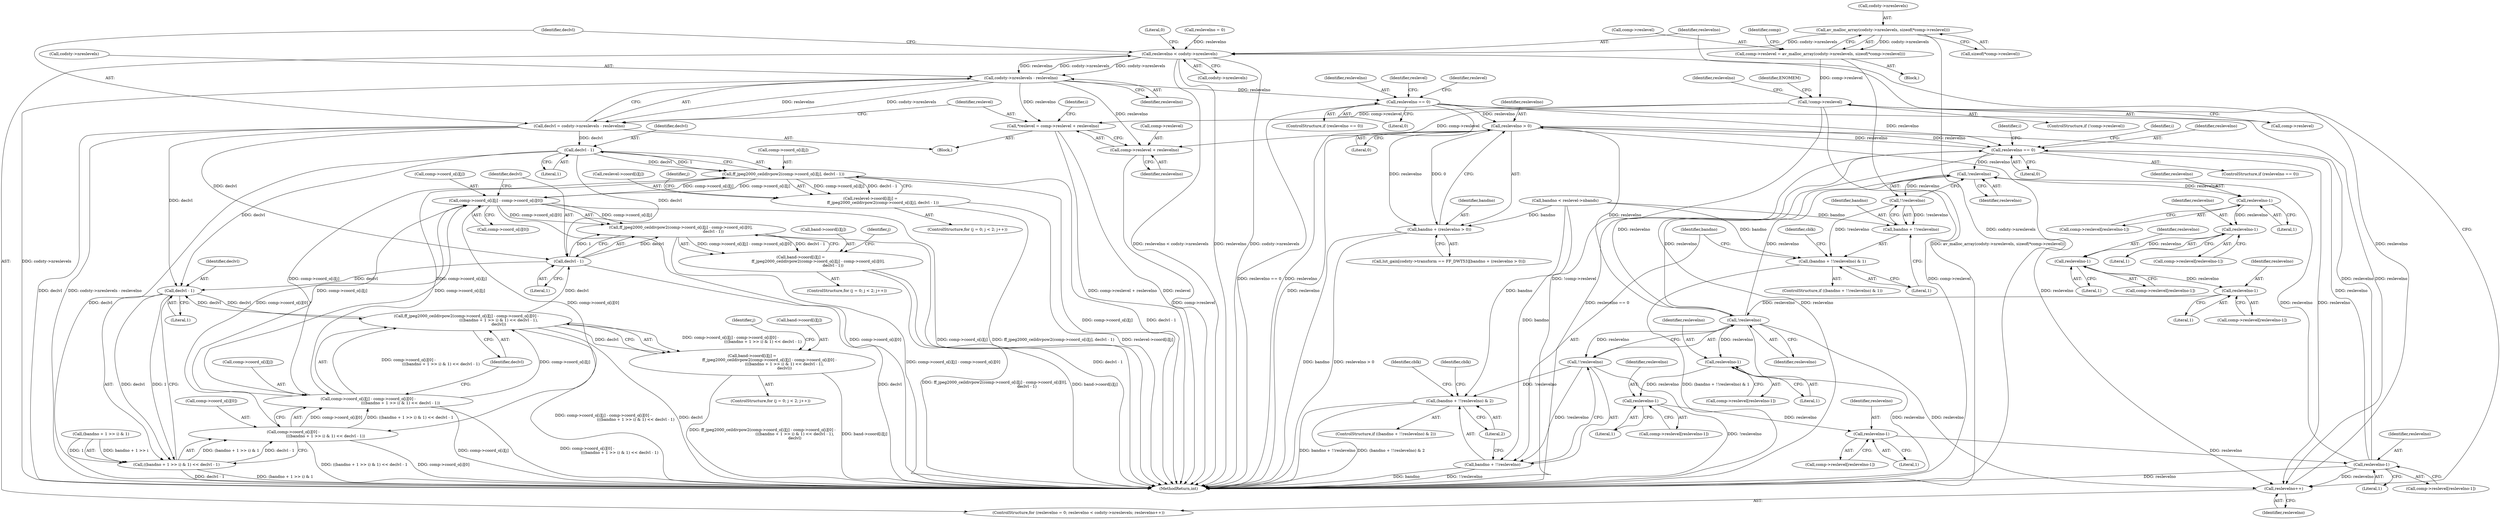digraph "0_FFmpeg_912ce9dd2080c5837285a471d750fa311e09b555_0@API" {
"1000284" [label="(Call,av_malloc_array(codsty->nreslevels, sizeof(*comp->reslevel)))"];
"1000280" [label="(Call,comp->reslevel = av_malloc_array(codsty->nreslevels, sizeof(*comp->reslevel)))"];
"1000294" [label="(Call,!comp->reslevel)"];
"1000322" [label="(Call,*reslevel = comp->reslevel + reslevelno)"];
"1000324" [label="(Call,comp->reslevel + reslevelno)"];
"1000305" [label="(Call,reslevelno < codsty->nreslevels)"];
"1000316" [label="(Call,codsty->nreslevels - reslevelno)"];
"1000314" [label="(Call,declvl = codsty->nreslevels - reslevelno)"];
"1000363" [label="(Call,declvl - 1)"];
"1000355" [label="(Call,ff_jpeg2000_ceildivpow2(comp->coord_o[i][j], declvl - 1))"];
"1000347" [label="(Call,reslevel->coord[i][j] =\n                    ff_jpeg2000_ceildivpow2(comp->coord_o[i][j], declvl - 1))"];
"1000694" [label="(Call,comp->coord_o[i][j] - comp->coord_o[i][0])"];
"1000693" [label="(Call,ff_jpeg2000_ceildivpow2(comp->coord_o[i][j] - comp->coord_o[i][0],\n                                                    declvl - 1))"];
"1000685" [label="(Call,band->coord[i][j] =\n                            ff_jpeg2000_ceildivpow2(comp->coord_o[i][j] - comp->coord_o[i][0],\n                                                    declvl - 1))"];
"1000773" [label="(Call,comp->coord_o[i][j] - comp->coord_o[i][0] -\n                                                    (((bandno + 1 >> i) & 1) << declvl - 1))"];
"1000772" [label="(Call,ff_jpeg2000_ceildivpow2(comp->coord_o[i][j] - comp->coord_o[i][0] -\n                                                    (((bandno + 1 >> i) & 1) << declvl - 1),\n                                                    declvl))"];
"1000709" [label="(Call,declvl - 1)"];
"1000797" [label="(Call,declvl - 1)"];
"1000789" [label="(Call,((bandno + 1 >> i) & 1) << declvl - 1)"];
"1000781" [label="(Call,comp->coord_o[i][0] -\n                                                    (((bandno + 1 >> i) & 1) << declvl - 1))"];
"1000764" [label="(Call,band->coord[i][j] =\n                            ff_jpeg2000_ceildivpow2(comp->coord_o[i][j] - comp->coord_o[i][0] -\n                                                    (((bandno + 1 >> i) & 1) << declvl - 1),\n                                                    declvl))"];
"1000385" [label="(Call,reslevelno == 0)"];
"1000310" [label="(Call,reslevelno++)"];
"1000573" [label="(Call,reslevelno > 0)"];
"1000571" [label="(Call,bandno + (reslevelno > 0))"];
"1000663" [label="(Call,reslevelno == 0)"];
"1001393" [label="(Call,!reslevelno)"];
"1001392" [label="(Call,!!reslevelno)"];
"1001389" [label="(Call,(bandno + !!reslevelno) & 1)"];
"1001390" [label="(Call,bandno + !!reslevelno)"];
"1001413" [label="(Call,reslevelno-1)"];
"1001426" [label="(Call,reslevelno-1)"];
"1001448" [label="(Call,reslevelno-1)"];
"1001461" [label="(Call,reslevelno-1)"];
"1001472" [label="(Call,!reslevelno)"];
"1001471" [label="(Call,!!reslevelno)"];
"1001468" [label="(Call,(bandno + !!reslevelno) & 2)"];
"1001469" [label="(Call,bandno + !!reslevelno)"];
"1001492" [label="(Call,reslevelno-1)"];
"1001505" [label="(Call,reslevelno-1)"];
"1001527" [label="(Call,reslevelno-1)"];
"1001540" [label="(Call,reslevelno-1)"];
"1000781" [label="(Call,comp->coord_o[i][0] -\n                                                    (((bandno + 1 >> i) & 1) << declvl - 1))"];
"1001427" [label="(Identifier,reslevelno)"];
"1000563" [label="(Call,lut_gain[codsty->transform == FF_DWT53][bandno + (reslevelno > 0)])"];
"1001468" [label="(Call,(bandno + !!reslevelno) & 2)"];
"1001426" [label="(Call,reslevelno-1)"];
"1000800" [label="(Identifier,declvl)"];
"1001548" [label="(Identifier,cblk)"];
"1000710" [label="(Identifier,declvl)"];
"1000281" [label="(Call,comp->reslevel)"];
"1001463" [label="(Literal,1)"];
"1001528" [label="(Identifier,reslevelno)"];
"1001391" [label="(Identifier,bandno)"];
"1001467" [label="(ControlStructure,if ((bandno + !!reslevelno) & 2))"];
"1000665" [label="(Literal,0)"];
"1000314" [label="(Call,declvl = codsty->nreslevels - reslevelno)"];
"1001494" [label="(Literal,1)"];
"1001527" [label="(Call,reslevelno-1)"];
"1001457" [label="(Call,comp->reslevel[reslevelno-1])"];
"1001541" [label="(Identifier,reslevelno)"];
"1000571" [label="(Call,bandno + (reslevelno > 0))"];
"1001536" [label="(Call,comp->reslevel[reslevelno-1])"];
"1000694" [label="(Call,comp->coord_o[i][j] - comp->coord_o[i][0])"];
"1000798" [label="(Identifier,declvl)"];
"1000280" [label="(Call,comp->reslevel = av_malloc_array(codsty->nreslevels, sizeof(*comp->reslevel)))"];
"1000355" [label="(Call,ff_jpeg2000_ceildivpow2(comp->coord_o[i][j], declvl - 1))"];
"1001414" [label="(Identifier,reslevelno)"];
"1001389" [label="(Call,(bandno + !!reslevelno) & 1)"];
"1000311" [label="(Identifier,reslevelno)"];
"1000782" [label="(Call,comp->coord_o[i][0])"];
"1001488" [label="(Call,comp->reslevel[reslevelno-1])"];
"1000384" [label="(ControlStructure,if (reslevelno == 0))"];
"1000285" [label="(Call,codsty->nreslevels)"];
"1000320" [label="(Identifier,reslevelno)"];
"1000387" [label="(Literal,0)"];
"1001422" [label="(Call,comp->reslevel[reslevelno-1])"];
"1000316" [label="(Call,codsty->nreslevels - reslevelno)"];
"1000331" [label="(Identifier,i)"];
"1001573" [label="(MethodReturn,int)"];
"1001480" [label="(Identifier,cblk)"];
"1001401" [label="(Identifier,cblk)"];
"1001461" [label="(Call,reslevelno-1)"];
"1000574" [label="(Identifier,reslevelno)"];
"1000790" [label="(Call,(bandno + 1 >> i) & 1)"];
"1000676" [label="(ControlStructure,for (j = 0; j < 2; j++))"];
"1000664" [label="(Identifier,reslevelno)"];
"1000522" [label="(Call,bandno < reslevel->nbands)"];
"1001394" [label="(Identifier,reslevelno)"];
"1001393" [label="(Call,!reslevelno)"];
"1000702" [label="(Call,comp->coord_o[i][0])"];
"1000789" [label="(Call,((bandno + 1 >> i) & 1) << declvl - 1)"];
"1000356" [label="(Call,comp->coord_o[i][j])"];
"1001450" [label="(Literal,1)"];
"1001469" [label="(Call,bandno + !!reslevelno)"];
"1000774" [label="(Call,comp->coord_o[i][j])"];
"1000312" [label="(Block,)"];
"1000315" [label="(Identifier,declvl)"];
"1000338" [label="(ControlStructure,for (j = 0; j < 2; j++))"];
"1001472" [label="(Call,!reslevelno)"];
"1001449" [label="(Identifier,reslevelno)"];
"1000711" [label="(Literal,1)"];
"1001471" [label="(Call,!!reslevelno)"];
"1001388" [label="(ControlStructure,if ((bandno + !!reslevelno) & 1))"];
"1000328" [label="(Identifier,reslevelno)"];
"1000396" [label="(Identifier,reslevel)"];
"1001474" [label="(Literal,2)"];
"1000295" [label="(Call,comp->reslevel)"];
"1000685" [label="(Call,band->coord[i][j] =\n                            ff_jpeg2000_ceildivpow2(comp->coord_o[i][j] - comp->coord_o[i][0],\n                                                    declvl - 1))"];
"1000695" [label="(Call,comp->coord_o[i][j])"];
"1001542" [label="(Literal,1)"];
"1001501" [label="(Call,comp->reslevel[reslevelno-1])"];
"1001395" [label="(Literal,1)"];
"1001415" [label="(Literal,1)"];
"1000663" [label="(Call,reslevelno == 0)"];
"1000294" [label="(Call,!comp->reslevel)"];
"1000305" [label="(Call,reslevelno < codsty->nreslevels)"];
"1000363" [label="(Call,declvl - 1)"];
"1000140" [label="(Block,)"];
"1000365" [label="(Literal,1)"];
"1000324" [label="(Call,comp->reslevel + reslevelno)"];
"1000765" [label="(Call,band->coord[i][j])"];
"1001392" [label="(Call,!!reslevelno)"];
"1000686" [label="(Call,band->coord[i][j])"];
"1000325" [label="(Call,comp->reslevel)"];
"1001507" [label="(Literal,1)"];
"1001409" [label="(Call,comp->reslevel[reslevelno-1])"];
"1001462" [label="(Identifier,reslevelno)"];
"1001540" [label="(Call,reslevelno-1)"];
"1000797" [label="(Call,declvl - 1)"];
"1000307" [label="(Call,codsty->nreslevels)"];
"1000662" [label="(ControlStructure,if (reslevelno == 0))"];
"1000348" [label="(Call,reslevel->coord[i][j])"];
"1000300" [label="(Identifier,ENOMEM)"];
"1000293" [label="(ControlStructure,if (!comp->reslevel))"];
"1000306" [label="(Identifier,reslevelno)"];
"1000301" [label="(ControlStructure,for (reslevelno = 0; reslevelno < codsty->nreslevels; reslevelno++))"];
"1000346" [label="(Identifier,j)"];
"1000322" [label="(Call,*reslevel = comp->reslevel + reslevelno)"];
"1001572" [label="(Literal,0)"];
"1000693" [label="(Call,ff_jpeg2000_ceildivpow2(comp->coord_o[i][j] - comp->coord_o[i][0],\n                                                    declvl - 1))"];
"1000772" [label="(Call,ff_jpeg2000_ceildivpow2(comp->coord_o[i][j] - comp->coord_o[i][0] -\n                                                    (((bandno + 1 >> i) & 1) << declvl - 1),\n                                                    declvl))"];
"1000288" [label="(Call,sizeof(*comp->reslevel))"];
"1001492" [label="(Call,reslevelno-1)"];
"1001505" [label="(Call,reslevelno-1)"];
"1000296" [label="(Identifier,comp)"];
"1000317" [label="(Call,codsty->nreslevels)"];
"1000763" [label="(Identifier,j)"];
"1000773" [label="(Call,comp->coord_o[i][j] - comp->coord_o[i][0] -\n                                                    (((bandno + 1 >> i) & 1) << declvl - 1))"];
"1001428" [label="(Literal,1)"];
"1000310" [label="(Call,reslevelno++)"];
"1000303" [label="(Identifier,reslevelno)"];
"1000764" [label="(Call,band->coord[i][j] =\n                            ff_jpeg2000_ceildivpow2(comp->coord_o[i][j] - comp->coord_o[i][0] -\n                                                    (((bandno + 1 >> i) & 1) << declvl - 1),\n                                                    declvl))"];
"1000799" [label="(Literal,1)"];
"1001413" [label="(Call,reslevelno-1)"];
"1000575" [label="(Literal,0)"];
"1000748" [label="(Identifier,i)"];
"1000386" [label="(Identifier,reslevelno)"];
"1000572" [label="(Identifier,bandno)"];
"1000323" [label="(Identifier,reslevel)"];
"1000284" [label="(Call,av_malloc_array(codsty->nreslevels, sizeof(*comp->reslevel)))"];
"1001529" [label="(Literal,1)"];
"1000390" [label="(Identifier,reslevel)"];
"1000755" [label="(ControlStructure,for (j = 0; j < 2; j++))"];
"1001493" [label="(Identifier,reslevelno)"];
"1000573" [label="(Call,reslevelno > 0)"];
"1000669" [label="(Identifier,i)"];
"1001506" [label="(Identifier,reslevelno)"];
"1000684" [label="(Identifier,j)"];
"1001470" [label="(Identifier,bandno)"];
"1000709" [label="(Call,declvl - 1)"];
"1000302" [label="(Call,reslevelno = 0)"];
"1000347" [label="(Call,reslevel->coord[i][j] =\n                    ff_jpeg2000_ceildivpow2(comp->coord_o[i][j], declvl - 1))"];
"1001448" [label="(Call,reslevelno-1)"];
"1001523" [label="(Call,comp->reslevel[reslevelno-1])"];
"1000385" [label="(Call,reslevelno == 0)"];
"1001473" [label="(Identifier,reslevelno)"];
"1001390" [label="(Call,bandno + !!reslevelno)"];
"1000364" [label="(Identifier,declvl)"];
"1001444" [label="(Call,comp->reslevel[reslevelno-1])"];
"1000284" -> "1000280"  [label="AST: "];
"1000284" -> "1000288"  [label="CFG: "];
"1000285" -> "1000284"  [label="AST: "];
"1000288" -> "1000284"  [label="AST: "];
"1000280" -> "1000284"  [label="CFG: "];
"1000284" -> "1001573"  [label="DDG: codsty->nreslevels"];
"1000284" -> "1000280"  [label="DDG: codsty->nreslevels"];
"1000284" -> "1000305"  [label="DDG: codsty->nreslevels"];
"1000280" -> "1000140"  [label="AST: "];
"1000281" -> "1000280"  [label="AST: "];
"1000296" -> "1000280"  [label="CFG: "];
"1000280" -> "1001573"  [label="DDG: av_malloc_array(codsty->nreslevels, sizeof(*comp->reslevel))"];
"1000280" -> "1000294"  [label="DDG: comp->reslevel"];
"1000294" -> "1000293"  [label="AST: "];
"1000294" -> "1000295"  [label="CFG: "];
"1000295" -> "1000294"  [label="AST: "];
"1000300" -> "1000294"  [label="CFG: "];
"1000303" -> "1000294"  [label="CFG: "];
"1000294" -> "1001573"  [label="DDG: !comp->reslevel"];
"1000294" -> "1001573"  [label="DDG: comp->reslevel"];
"1000294" -> "1000322"  [label="DDG: comp->reslevel"];
"1000294" -> "1000324"  [label="DDG: comp->reslevel"];
"1000322" -> "1000312"  [label="AST: "];
"1000322" -> "1000324"  [label="CFG: "];
"1000323" -> "1000322"  [label="AST: "];
"1000324" -> "1000322"  [label="AST: "];
"1000331" -> "1000322"  [label="CFG: "];
"1000322" -> "1001573"  [label="DDG: comp->reslevel + reslevelno"];
"1000322" -> "1001573"  [label="DDG: reslevel"];
"1000316" -> "1000322"  [label="DDG: reslevelno"];
"1000324" -> "1000328"  [label="CFG: "];
"1000325" -> "1000324"  [label="AST: "];
"1000328" -> "1000324"  [label="AST: "];
"1000324" -> "1001573"  [label="DDG: comp->reslevel"];
"1000316" -> "1000324"  [label="DDG: reslevelno"];
"1000305" -> "1000301"  [label="AST: "];
"1000305" -> "1000307"  [label="CFG: "];
"1000306" -> "1000305"  [label="AST: "];
"1000307" -> "1000305"  [label="AST: "];
"1000315" -> "1000305"  [label="CFG: "];
"1001572" -> "1000305"  [label="CFG: "];
"1000305" -> "1001573"  [label="DDG: reslevelno < codsty->nreslevels"];
"1000305" -> "1001573"  [label="DDG: codsty->nreslevels"];
"1000305" -> "1001573"  [label="DDG: reslevelno"];
"1000302" -> "1000305"  [label="DDG: reslevelno"];
"1000310" -> "1000305"  [label="DDG: reslevelno"];
"1000316" -> "1000305"  [label="DDG: codsty->nreslevels"];
"1000305" -> "1000316"  [label="DDG: codsty->nreslevels"];
"1000305" -> "1000316"  [label="DDG: reslevelno"];
"1000316" -> "1000314"  [label="AST: "];
"1000316" -> "1000320"  [label="CFG: "];
"1000317" -> "1000316"  [label="AST: "];
"1000320" -> "1000316"  [label="AST: "];
"1000314" -> "1000316"  [label="CFG: "];
"1000316" -> "1001573"  [label="DDG: codsty->nreslevels"];
"1000316" -> "1000314"  [label="DDG: codsty->nreslevels"];
"1000316" -> "1000314"  [label="DDG: reslevelno"];
"1000316" -> "1000385"  [label="DDG: reslevelno"];
"1000314" -> "1000312"  [label="AST: "];
"1000315" -> "1000314"  [label="AST: "];
"1000323" -> "1000314"  [label="CFG: "];
"1000314" -> "1001573"  [label="DDG: declvl"];
"1000314" -> "1001573"  [label="DDG: codsty->nreslevels - reslevelno"];
"1000314" -> "1000363"  [label="DDG: declvl"];
"1000314" -> "1000709"  [label="DDG: declvl"];
"1000314" -> "1000797"  [label="DDG: declvl"];
"1000363" -> "1000355"  [label="AST: "];
"1000363" -> "1000365"  [label="CFG: "];
"1000364" -> "1000363"  [label="AST: "];
"1000365" -> "1000363"  [label="AST: "];
"1000355" -> "1000363"  [label="CFG: "];
"1000363" -> "1001573"  [label="DDG: declvl"];
"1000363" -> "1000355"  [label="DDG: declvl"];
"1000363" -> "1000355"  [label="DDG: 1"];
"1000363" -> "1000709"  [label="DDG: declvl"];
"1000363" -> "1000797"  [label="DDG: declvl"];
"1000355" -> "1000347"  [label="AST: "];
"1000356" -> "1000355"  [label="AST: "];
"1000347" -> "1000355"  [label="CFG: "];
"1000355" -> "1001573"  [label="DDG: comp->coord_o[i][j]"];
"1000355" -> "1001573"  [label="DDG: declvl - 1"];
"1000355" -> "1000347"  [label="DDG: comp->coord_o[i][j]"];
"1000355" -> "1000347"  [label="DDG: declvl - 1"];
"1000694" -> "1000355"  [label="DDG: comp->coord_o[i][j]"];
"1000773" -> "1000355"  [label="DDG: comp->coord_o[i][j]"];
"1000355" -> "1000694"  [label="DDG: comp->coord_o[i][j]"];
"1000355" -> "1000773"  [label="DDG: comp->coord_o[i][j]"];
"1000347" -> "1000338"  [label="AST: "];
"1000348" -> "1000347"  [label="AST: "];
"1000346" -> "1000347"  [label="CFG: "];
"1000347" -> "1001573"  [label="DDG: reslevel->coord[i][j]"];
"1000347" -> "1001573"  [label="DDG: ff_jpeg2000_ceildivpow2(comp->coord_o[i][j], declvl - 1)"];
"1000694" -> "1000693"  [label="AST: "];
"1000694" -> "1000702"  [label="CFG: "];
"1000695" -> "1000694"  [label="AST: "];
"1000702" -> "1000694"  [label="AST: "];
"1000710" -> "1000694"  [label="CFG: "];
"1000694" -> "1001573"  [label="DDG: comp->coord_o[i][j]"];
"1000694" -> "1001573"  [label="DDG: comp->coord_o[i][0]"];
"1000694" -> "1000693"  [label="DDG: comp->coord_o[i][j]"];
"1000694" -> "1000693"  [label="DDG: comp->coord_o[i][0]"];
"1000773" -> "1000694"  [label="DDG: comp->coord_o[i][j]"];
"1000781" -> "1000694"  [label="DDG: comp->coord_o[i][0]"];
"1000694" -> "1000773"  [label="DDG: comp->coord_o[i][j]"];
"1000694" -> "1000781"  [label="DDG: comp->coord_o[i][0]"];
"1000693" -> "1000685"  [label="AST: "];
"1000693" -> "1000709"  [label="CFG: "];
"1000709" -> "1000693"  [label="AST: "];
"1000685" -> "1000693"  [label="CFG: "];
"1000693" -> "1001573"  [label="DDG: declvl - 1"];
"1000693" -> "1001573"  [label="DDG: comp->coord_o[i][j] - comp->coord_o[i][0]"];
"1000693" -> "1000685"  [label="DDG: comp->coord_o[i][j] - comp->coord_o[i][0]"];
"1000693" -> "1000685"  [label="DDG: declvl - 1"];
"1000709" -> "1000693"  [label="DDG: declvl"];
"1000709" -> "1000693"  [label="DDG: 1"];
"1000685" -> "1000676"  [label="AST: "];
"1000686" -> "1000685"  [label="AST: "];
"1000684" -> "1000685"  [label="CFG: "];
"1000685" -> "1001573"  [label="DDG: ff_jpeg2000_ceildivpow2(comp->coord_o[i][j] - comp->coord_o[i][0],\n                                                    declvl - 1)"];
"1000685" -> "1001573"  [label="DDG: band->coord[i][j]"];
"1000773" -> "1000772"  [label="AST: "];
"1000773" -> "1000781"  [label="CFG: "];
"1000774" -> "1000773"  [label="AST: "];
"1000781" -> "1000773"  [label="AST: "];
"1000800" -> "1000773"  [label="CFG: "];
"1000773" -> "1001573"  [label="DDG: comp->coord_o[i][0] -\n                                                    (((bandno + 1 >> i) & 1) << declvl - 1)"];
"1000773" -> "1001573"  [label="DDG: comp->coord_o[i][j]"];
"1000773" -> "1000772"  [label="DDG: comp->coord_o[i][j]"];
"1000773" -> "1000772"  [label="DDG: comp->coord_o[i][0] -\n                                                    (((bandno + 1 >> i) & 1) << declvl - 1)"];
"1000781" -> "1000773"  [label="DDG: comp->coord_o[i][0]"];
"1000781" -> "1000773"  [label="DDG: ((bandno + 1 >> i) & 1) << declvl - 1"];
"1000772" -> "1000764"  [label="AST: "];
"1000772" -> "1000800"  [label="CFG: "];
"1000800" -> "1000772"  [label="AST: "];
"1000764" -> "1000772"  [label="CFG: "];
"1000772" -> "1001573"  [label="DDG: comp->coord_o[i][j] - comp->coord_o[i][0] -\n                                                    (((bandno + 1 >> i) & 1) << declvl - 1)"];
"1000772" -> "1001573"  [label="DDG: declvl"];
"1000772" -> "1000709"  [label="DDG: declvl"];
"1000772" -> "1000764"  [label="DDG: comp->coord_o[i][j] - comp->coord_o[i][0] -\n                                                    (((bandno + 1 >> i) & 1) << declvl - 1)"];
"1000772" -> "1000764"  [label="DDG: declvl"];
"1000772" -> "1000797"  [label="DDG: declvl"];
"1000797" -> "1000772"  [label="DDG: declvl"];
"1000709" -> "1000711"  [label="CFG: "];
"1000710" -> "1000709"  [label="AST: "];
"1000711" -> "1000709"  [label="AST: "];
"1000709" -> "1001573"  [label="DDG: declvl"];
"1000709" -> "1000797"  [label="DDG: declvl"];
"1000797" -> "1000789"  [label="AST: "];
"1000797" -> "1000799"  [label="CFG: "];
"1000798" -> "1000797"  [label="AST: "];
"1000799" -> "1000797"  [label="AST: "];
"1000789" -> "1000797"  [label="CFG: "];
"1000797" -> "1000789"  [label="DDG: declvl"];
"1000797" -> "1000789"  [label="DDG: 1"];
"1000789" -> "1000781"  [label="AST: "];
"1000790" -> "1000789"  [label="AST: "];
"1000781" -> "1000789"  [label="CFG: "];
"1000789" -> "1001573"  [label="DDG: (bandno + 1 >> i) & 1"];
"1000789" -> "1001573"  [label="DDG: declvl - 1"];
"1000789" -> "1000781"  [label="DDG: (bandno + 1 >> i) & 1"];
"1000789" -> "1000781"  [label="DDG: declvl - 1"];
"1000790" -> "1000789"  [label="DDG: bandno + 1 >> i"];
"1000790" -> "1000789"  [label="DDG: 1"];
"1000782" -> "1000781"  [label="AST: "];
"1000781" -> "1001573"  [label="DDG: ((bandno + 1 >> i) & 1) << declvl - 1"];
"1000781" -> "1001573"  [label="DDG: comp->coord_o[i][0]"];
"1000764" -> "1000755"  [label="AST: "];
"1000765" -> "1000764"  [label="AST: "];
"1000763" -> "1000764"  [label="CFG: "];
"1000764" -> "1001573"  [label="DDG: band->coord[i][j]"];
"1000764" -> "1001573"  [label="DDG: ff_jpeg2000_ceildivpow2(comp->coord_o[i][j] - comp->coord_o[i][0] -\n                                                    (((bandno + 1 >> i) & 1) << declvl - 1),\n                                                    declvl)"];
"1000385" -> "1000384"  [label="AST: "];
"1000385" -> "1000387"  [label="CFG: "];
"1000386" -> "1000385"  [label="AST: "];
"1000387" -> "1000385"  [label="AST: "];
"1000390" -> "1000385"  [label="CFG: "];
"1000396" -> "1000385"  [label="CFG: "];
"1000385" -> "1001573"  [label="DDG: reslevelno"];
"1000385" -> "1001573"  [label="DDG: reslevelno == 0"];
"1000385" -> "1000310"  [label="DDG: reslevelno"];
"1000385" -> "1000573"  [label="DDG: reslevelno"];
"1000385" -> "1000663"  [label="DDG: reslevelno"];
"1000310" -> "1000301"  [label="AST: "];
"1000310" -> "1000311"  [label="CFG: "];
"1000311" -> "1000310"  [label="AST: "];
"1000306" -> "1000310"  [label="CFG: "];
"1000663" -> "1000310"  [label="DDG: reslevelno"];
"1001472" -> "1000310"  [label="DDG: reslevelno"];
"1000573" -> "1000310"  [label="DDG: reslevelno"];
"1001540" -> "1000310"  [label="DDG: reslevelno"];
"1000573" -> "1000571"  [label="AST: "];
"1000573" -> "1000575"  [label="CFG: "];
"1000574" -> "1000573"  [label="AST: "];
"1000575" -> "1000573"  [label="AST: "];
"1000571" -> "1000573"  [label="CFG: "];
"1000573" -> "1001573"  [label="DDG: reslevelno"];
"1000573" -> "1000571"  [label="DDG: reslevelno"];
"1000573" -> "1000571"  [label="DDG: 0"];
"1000663" -> "1000573"  [label="DDG: reslevelno"];
"1001472" -> "1000573"  [label="DDG: reslevelno"];
"1001540" -> "1000573"  [label="DDG: reslevelno"];
"1000573" -> "1000663"  [label="DDG: reslevelno"];
"1000571" -> "1000563"  [label="AST: "];
"1000572" -> "1000571"  [label="AST: "];
"1000563" -> "1000571"  [label="CFG: "];
"1000571" -> "1001573"  [label="DDG: bandno"];
"1000571" -> "1001573"  [label="DDG: reslevelno > 0"];
"1000522" -> "1000571"  [label="DDG: bandno"];
"1000663" -> "1000662"  [label="AST: "];
"1000663" -> "1000665"  [label="CFG: "];
"1000664" -> "1000663"  [label="AST: "];
"1000665" -> "1000663"  [label="AST: "];
"1000669" -> "1000663"  [label="CFG: "];
"1000748" -> "1000663"  [label="CFG: "];
"1000663" -> "1001573"  [label="DDG: reslevelno == 0"];
"1000663" -> "1001573"  [label="DDG: reslevelno"];
"1001472" -> "1000663"  [label="DDG: reslevelno"];
"1001540" -> "1000663"  [label="DDG: reslevelno"];
"1000663" -> "1001393"  [label="DDG: reslevelno"];
"1001393" -> "1001392"  [label="AST: "];
"1001393" -> "1001394"  [label="CFG: "];
"1001394" -> "1001393"  [label="AST: "];
"1001392" -> "1001393"  [label="CFG: "];
"1001393" -> "1001392"  [label="DDG: reslevelno"];
"1001472" -> "1001393"  [label="DDG: reslevelno"];
"1001540" -> "1001393"  [label="DDG: reslevelno"];
"1001393" -> "1001413"  [label="DDG: reslevelno"];
"1001393" -> "1001472"  [label="DDG: reslevelno"];
"1001392" -> "1001390"  [label="AST: "];
"1001390" -> "1001392"  [label="CFG: "];
"1001392" -> "1001389"  [label="DDG: !reslevelno"];
"1001392" -> "1001390"  [label="DDG: !reslevelno"];
"1001389" -> "1001388"  [label="AST: "];
"1001389" -> "1001395"  [label="CFG: "];
"1001390" -> "1001389"  [label="AST: "];
"1001395" -> "1001389"  [label="AST: "];
"1001401" -> "1001389"  [label="CFG: "];
"1001470" -> "1001389"  [label="CFG: "];
"1001389" -> "1001573"  [label="DDG: (bandno + !!reslevelno) & 1"];
"1000522" -> "1001389"  [label="DDG: bandno"];
"1001391" -> "1001390"  [label="AST: "];
"1001395" -> "1001390"  [label="CFG: "];
"1000522" -> "1001390"  [label="DDG: bandno"];
"1001413" -> "1001409"  [label="AST: "];
"1001413" -> "1001415"  [label="CFG: "];
"1001414" -> "1001413"  [label="AST: "];
"1001415" -> "1001413"  [label="AST: "];
"1001409" -> "1001413"  [label="CFG: "];
"1001413" -> "1001426"  [label="DDG: reslevelno"];
"1001426" -> "1001422"  [label="AST: "];
"1001426" -> "1001428"  [label="CFG: "];
"1001427" -> "1001426"  [label="AST: "];
"1001428" -> "1001426"  [label="AST: "];
"1001422" -> "1001426"  [label="CFG: "];
"1001426" -> "1001448"  [label="DDG: reslevelno"];
"1001448" -> "1001444"  [label="AST: "];
"1001448" -> "1001450"  [label="CFG: "];
"1001449" -> "1001448"  [label="AST: "];
"1001450" -> "1001448"  [label="AST: "];
"1001444" -> "1001448"  [label="CFG: "];
"1001448" -> "1001461"  [label="DDG: reslevelno"];
"1001461" -> "1001457"  [label="AST: "];
"1001461" -> "1001463"  [label="CFG: "];
"1001462" -> "1001461"  [label="AST: "];
"1001463" -> "1001461"  [label="AST: "];
"1001457" -> "1001461"  [label="CFG: "];
"1001461" -> "1001472"  [label="DDG: reslevelno"];
"1001472" -> "1001471"  [label="AST: "];
"1001472" -> "1001473"  [label="CFG: "];
"1001473" -> "1001472"  [label="AST: "];
"1001471" -> "1001472"  [label="CFG: "];
"1001472" -> "1001573"  [label="DDG: reslevelno"];
"1001472" -> "1001471"  [label="DDG: reslevelno"];
"1001472" -> "1001492"  [label="DDG: reslevelno"];
"1001471" -> "1001469"  [label="AST: "];
"1001469" -> "1001471"  [label="CFG: "];
"1001471" -> "1001573"  [label="DDG: !reslevelno"];
"1001471" -> "1001468"  [label="DDG: !reslevelno"];
"1001471" -> "1001469"  [label="DDG: !reslevelno"];
"1001468" -> "1001467"  [label="AST: "];
"1001468" -> "1001474"  [label="CFG: "];
"1001469" -> "1001468"  [label="AST: "];
"1001474" -> "1001468"  [label="AST: "];
"1001480" -> "1001468"  [label="CFG: "];
"1001548" -> "1001468"  [label="CFG: "];
"1001468" -> "1001573"  [label="DDG: bandno + !!reslevelno"];
"1001468" -> "1001573"  [label="DDG: (bandno + !!reslevelno) & 2"];
"1000522" -> "1001468"  [label="DDG: bandno"];
"1001470" -> "1001469"  [label="AST: "];
"1001474" -> "1001469"  [label="CFG: "];
"1001469" -> "1001573"  [label="DDG: !!reslevelno"];
"1001469" -> "1001573"  [label="DDG: bandno"];
"1000522" -> "1001469"  [label="DDG: bandno"];
"1001492" -> "1001488"  [label="AST: "];
"1001492" -> "1001494"  [label="CFG: "];
"1001493" -> "1001492"  [label="AST: "];
"1001494" -> "1001492"  [label="AST: "];
"1001488" -> "1001492"  [label="CFG: "];
"1001492" -> "1001505"  [label="DDG: reslevelno"];
"1001505" -> "1001501"  [label="AST: "];
"1001505" -> "1001507"  [label="CFG: "];
"1001506" -> "1001505"  [label="AST: "];
"1001507" -> "1001505"  [label="AST: "];
"1001501" -> "1001505"  [label="CFG: "];
"1001505" -> "1001527"  [label="DDG: reslevelno"];
"1001527" -> "1001523"  [label="AST: "];
"1001527" -> "1001529"  [label="CFG: "];
"1001528" -> "1001527"  [label="AST: "];
"1001529" -> "1001527"  [label="AST: "];
"1001523" -> "1001527"  [label="CFG: "];
"1001527" -> "1001540"  [label="DDG: reslevelno"];
"1001540" -> "1001536"  [label="AST: "];
"1001540" -> "1001542"  [label="CFG: "];
"1001541" -> "1001540"  [label="AST: "];
"1001542" -> "1001540"  [label="AST: "];
"1001536" -> "1001540"  [label="CFG: "];
"1001540" -> "1001573"  [label="DDG: reslevelno"];
}
